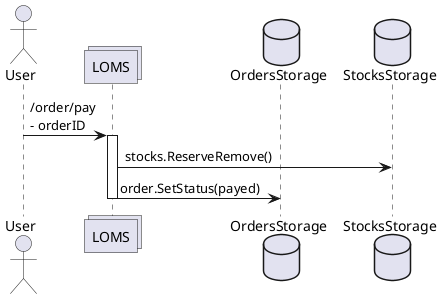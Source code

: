 @startuml

actor User as u
collections LOMS as l
database OrdersStorage as os
database StocksStorage as ss

u -> l : /order/pay\n- orderID
activate l
l -> ss : stocks.ReserveRemove()
l -> os : order.SetStatus(payed)

deactivate l

@enduml
